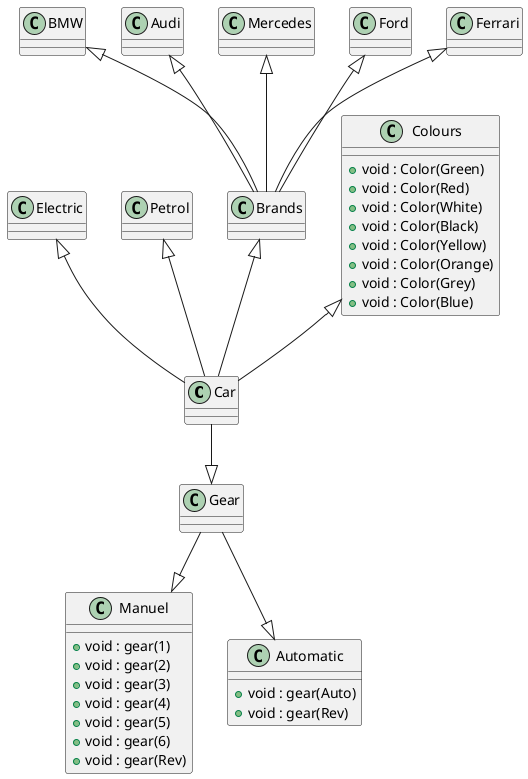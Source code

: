 @startuml

Class Car {

}

Class Electric{

}

Class Petrol {

}

Petrol <|-- Car
Electric <|-- Car

Class Brands {

}

Class BMW {

}

Class Audi {
 
 }
 
Class Mercedes {

}

Class Ford {

}

Class Ferrari {

}

Brands <|-- Car
BMW <|-- Brands
Mercedes <|-- Brands
Audi <|-- Brands
Ford <|-- Brands
Ferrari <|-- Brands

Class Colours {
        + void : Color(Green)
        + void : Color(Red)
        + void : Color(White)
        + void : Color(Black)
        + void : Color(Yellow)
        + void : Color(Orange)
        + void : Color(Grey)
        + void : Color(Blue)

}

Colours<|-- Car

Class Gear  {

}

Class Manuel {
        + void : gear(1)
        + void : gear(2)
        + void : gear(3)
        + void : gear(4)
        + void : gear(5)
        + void : gear(6)
        + void : gear(Rev)
}

Class Automatic{
        + void : gear(Auto)
        + void : gear(Rev)
}

Car--|>Gear
Gear--|>Manuel
Gear--|>Automatic





 @enduml